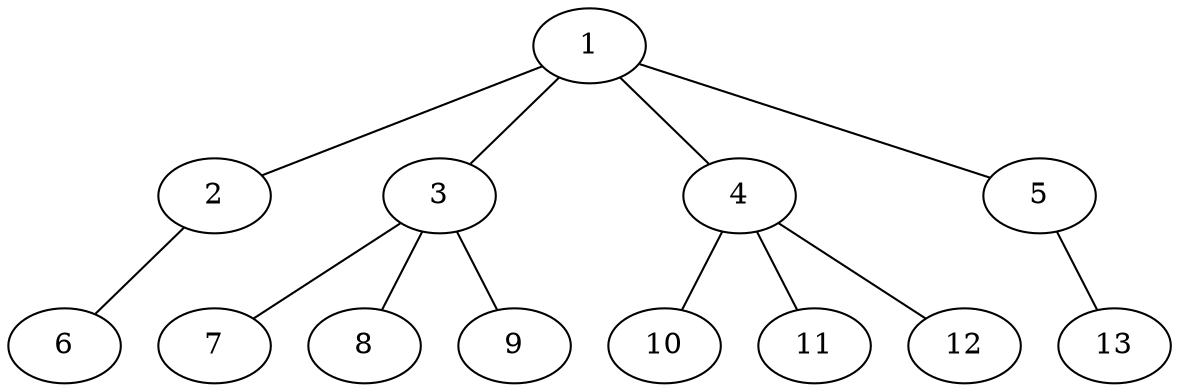 graph molecule_2757 {
	1	 [chem=C];
	2	 [chem=C];
	1 -- 2	 [valence=1];
	3	 [chem=C];
	1 -- 3	 [valence=1];
	4	 [chem=C];
	1 -- 4	 [valence=1];
	5	 [chem=O];
	1 -- 5	 [valence=1];
	6	 [chem=N];
	2 -- 6	 [valence=3];
	7	 [chem=H];
	3 -- 7	 [valence=1];
	8	 [chem=H];
	3 -- 8	 [valence=1];
	9	 [chem=H];
	3 -- 9	 [valence=1];
	10	 [chem=H];
	4 -- 10	 [valence=1];
	11	 [chem=H];
	4 -- 11	 [valence=1];
	12	 [chem=H];
	4 -- 12	 [valence=1];
	13	 [chem=H];
	5 -- 13	 [valence=1];
}
